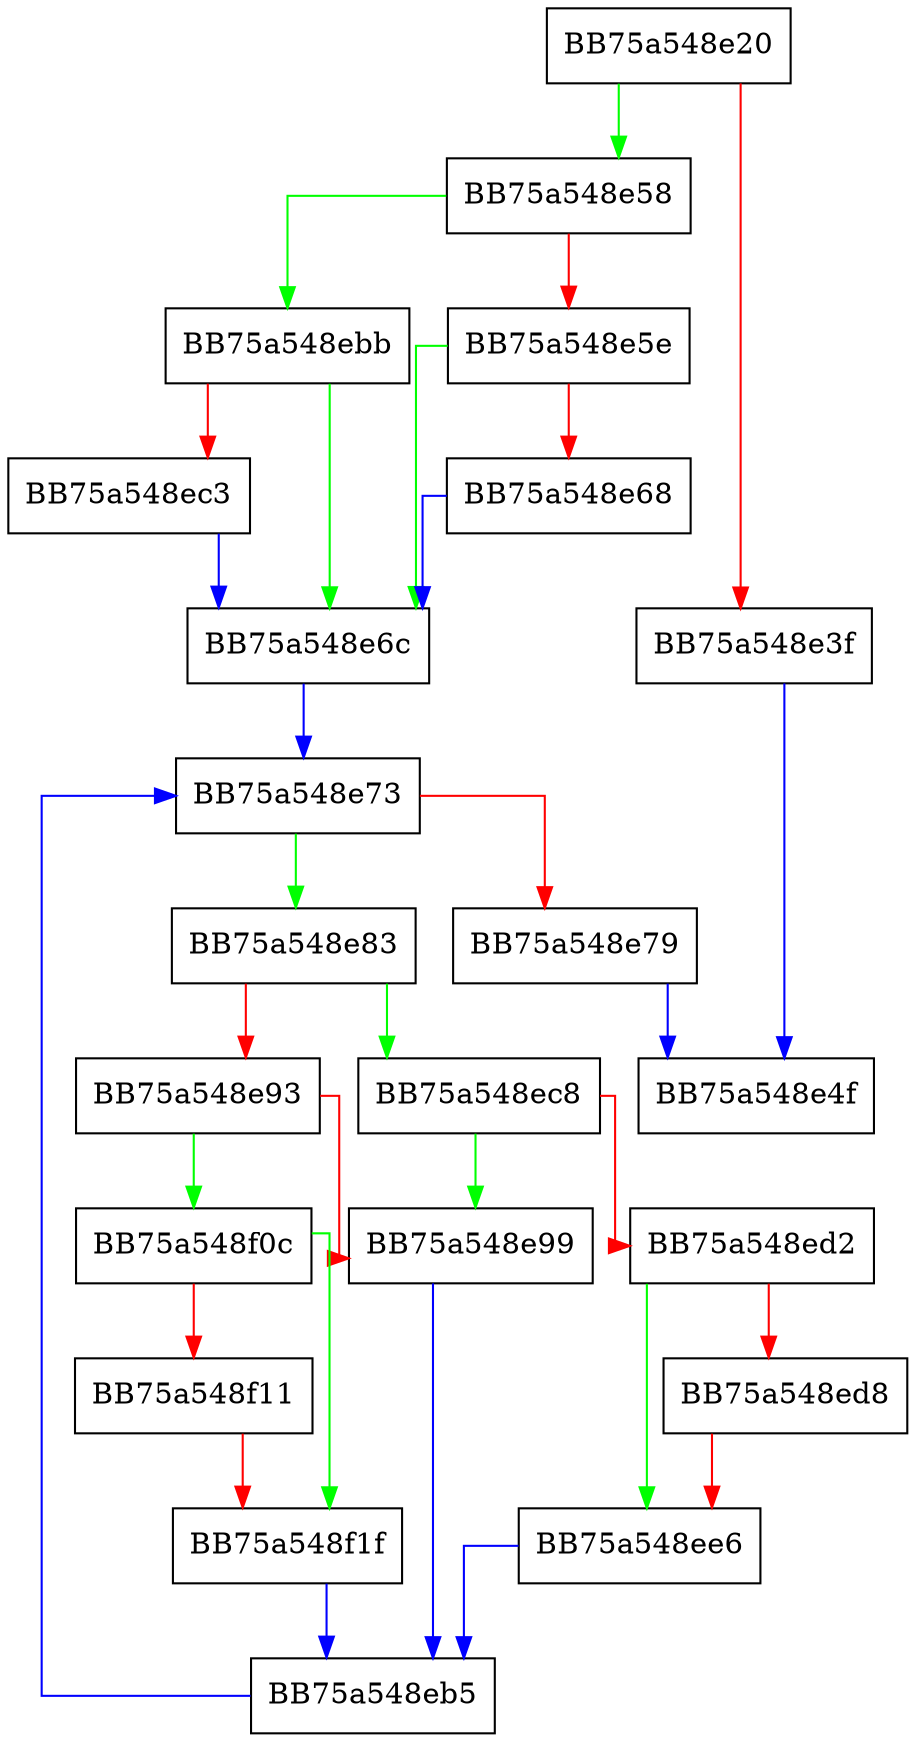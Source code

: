digraph _Insert_node {
  node [shape="box"];
  graph [splines=ortho];
  BB75a548e20 -> BB75a548e58 [color="green"];
  BB75a548e20 -> BB75a548e3f [color="red"];
  BB75a548e3f -> BB75a548e4f [color="blue"];
  BB75a548e58 -> BB75a548ebb [color="green"];
  BB75a548e58 -> BB75a548e5e [color="red"];
  BB75a548e5e -> BB75a548e6c [color="green"];
  BB75a548e5e -> BB75a548e68 [color="red"];
  BB75a548e68 -> BB75a548e6c [color="blue"];
  BB75a548e6c -> BB75a548e73 [color="blue"];
  BB75a548e73 -> BB75a548e83 [color="green"];
  BB75a548e73 -> BB75a548e79 [color="red"];
  BB75a548e79 -> BB75a548e4f [color="blue"];
  BB75a548e83 -> BB75a548ec8 [color="green"];
  BB75a548e83 -> BB75a548e93 [color="red"];
  BB75a548e93 -> BB75a548f0c [color="green"];
  BB75a548e93 -> BB75a548e99 [color="red"];
  BB75a548e99 -> BB75a548eb5 [color="blue"];
  BB75a548eb5 -> BB75a548e73 [color="blue"];
  BB75a548ebb -> BB75a548e6c [color="green"];
  BB75a548ebb -> BB75a548ec3 [color="red"];
  BB75a548ec3 -> BB75a548e6c [color="blue"];
  BB75a548ec8 -> BB75a548e99 [color="green"];
  BB75a548ec8 -> BB75a548ed2 [color="red"];
  BB75a548ed2 -> BB75a548ee6 [color="green"];
  BB75a548ed2 -> BB75a548ed8 [color="red"];
  BB75a548ed8 -> BB75a548ee6 [color="red"];
  BB75a548ee6 -> BB75a548eb5 [color="blue"];
  BB75a548f0c -> BB75a548f1f [color="green"];
  BB75a548f0c -> BB75a548f11 [color="red"];
  BB75a548f11 -> BB75a548f1f [color="red"];
  BB75a548f1f -> BB75a548eb5 [color="blue"];
}